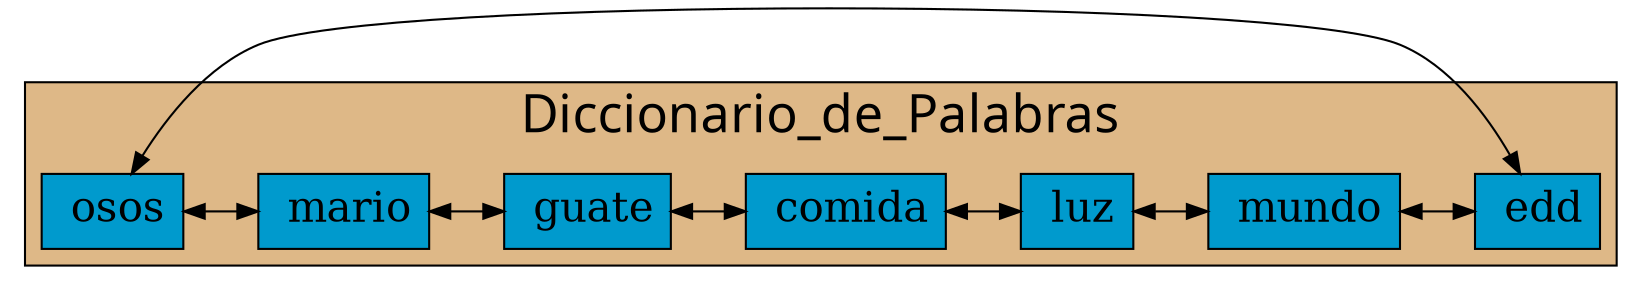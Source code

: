 digraph Lista_Doble{

graph[ranksep= "0.5",nodesep= "0.5"];
node[fontcolor=black shape=box style=filled fillcolor=deepskyblue3 fontsize=20];

subgraph cluster_1 {

fontname=algerian
fontsize=25;
label="Diccionario_de_Palabras";
fontcolor=black
style=filled
fillcolor=burlywood
labelloc=t;{rank=same;
25770344240[label=" mario"];
25770344320[label=" guate"];
25770344400[label=" comida"];
25770344480[label=" luz"];
25770344560[label=" mundo"];
25770344640[label=" edd"];
25770344720[label=" osos"];
};

25770344240->
25770344320->
25770344400->
25770344480->
25770344560->
25770344640->
25770344720->25770344240
[dir=both color=black];

 }

}
